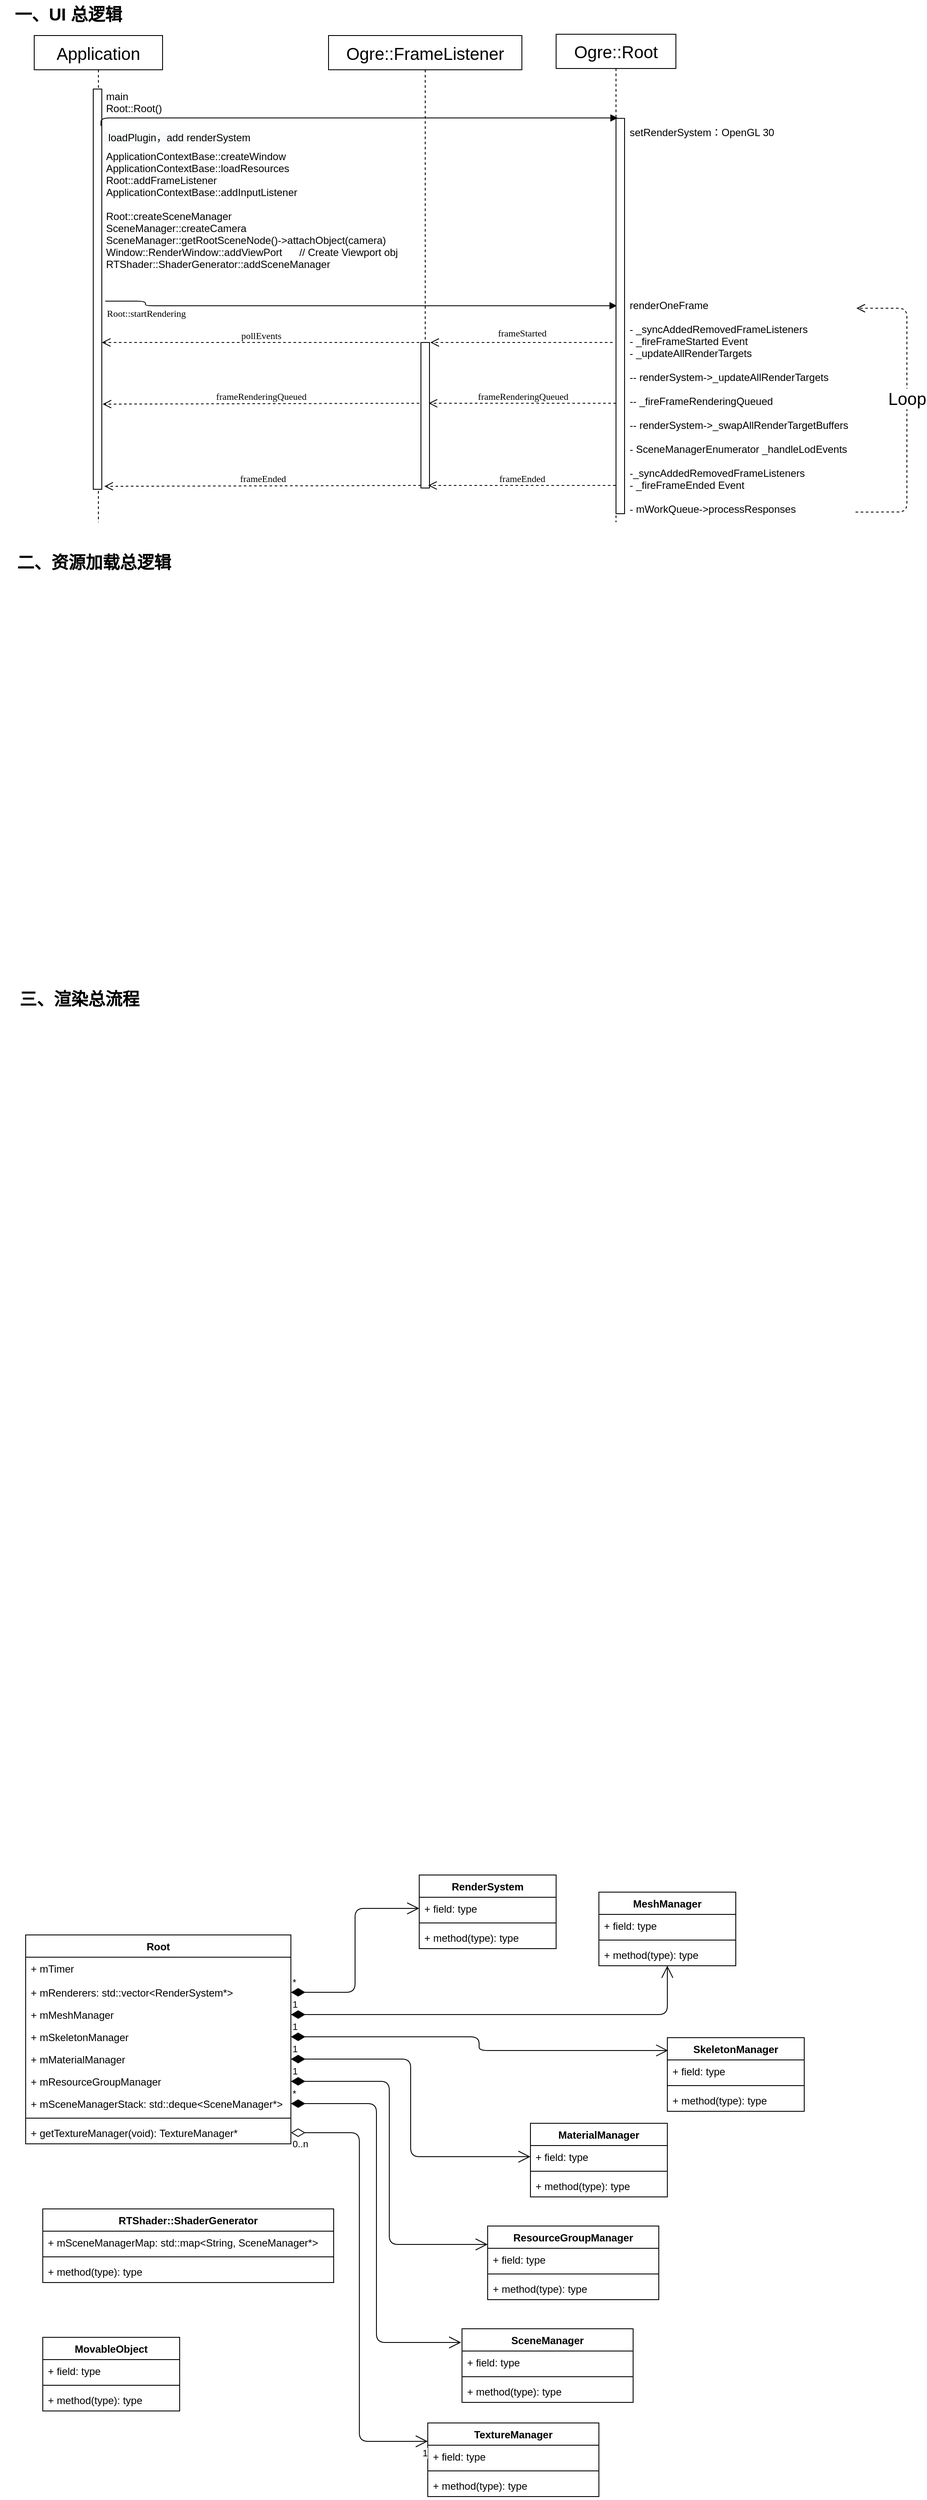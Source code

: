 <mxfile version="14.6.13" type="github">
  <diagram id="2uamDSMp3M37Ztlf-tgj" name="Page-1">
    <mxGraphModel dx="1138" dy="1933" grid="1" gridSize="10" guides="1" tooltips="1" connect="1" arrows="1" fold="1" page="1" pageScale="1" pageWidth="827" pageHeight="1169" math="0" shadow="0">
      <root>
        <mxCell id="0" />
        <mxCell id="1" parent="0" />
        <mxCell id="zWcjs0OMuB9KEEBCAnvX-1" value="Root" style="swimlane;fontStyle=1;align=center;verticalAlign=top;childLayout=stackLayout;horizontal=1;startSize=26;horizontalStack=0;resizeParent=1;resizeParentMax=0;resizeLast=0;collapsible=1;marginBottom=0;" parent="1" vertex="1">
          <mxGeometry x="50" y="1100" width="310" height="244" as="geometry">
            <mxRectangle x="20" y="160" width="60" height="26" as="alternateBounds" />
          </mxGeometry>
        </mxCell>
        <mxCell id="zWcjs0OMuB9KEEBCAnvX-6" value="+ mTimer" style="text;strokeColor=none;fillColor=none;align=left;verticalAlign=top;spacingLeft=4;spacingRight=4;overflow=hidden;rotatable=0;points=[[0,0.5],[1,0.5]];portConstraint=eastwest;" parent="zWcjs0OMuB9KEEBCAnvX-1" vertex="1">
          <mxGeometry y="26" width="310" height="28" as="geometry" />
        </mxCell>
        <mxCell id="zWcjs0OMuB9KEEBCAnvX-2" value="+ mRenderers: std::vector&lt;RenderSystem*&gt;" style="text;strokeColor=none;fillColor=none;align=left;verticalAlign=top;spacingLeft=4;spacingRight=4;overflow=hidden;rotatable=0;points=[[0,0.5],[1,0.5]];portConstraint=eastwest;" parent="zWcjs0OMuB9KEEBCAnvX-1" vertex="1">
          <mxGeometry y="54" width="310" height="26" as="geometry" />
        </mxCell>
        <mxCell id="zWcjs0OMuB9KEEBCAnvX-9" value="+ mMeshManager&#xa;" style="text;strokeColor=none;fillColor=none;align=left;verticalAlign=top;spacingLeft=4;spacingRight=4;overflow=hidden;rotatable=0;points=[[0,0.5],[1,0.5]];portConstraint=eastwest;" parent="zWcjs0OMuB9KEEBCAnvX-1" vertex="1">
          <mxGeometry y="80" width="310" height="26" as="geometry" />
        </mxCell>
        <mxCell id="zWcjs0OMuB9KEEBCAnvX-12" value="+ mSkeletonManager&#xa;" style="text;strokeColor=none;fillColor=none;align=left;verticalAlign=top;spacingLeft=4;spacingRight=4;overflow=hidden;rotatable=0;points=[[0,0.5],[1,0.5]];portConstraint=eastwest;" parent="zWcjs0OMuB9KEEBCAnvX-1" vertex="1">
          <mxGeometry y="106" width="310" height="26" as="geometry" />
        </mxCell>
        <mxCell id="zWcjs0OMuB9KEEBCAnvX-5" value="+ mMaterialManager&#xa;" style="text;strokeColor=none;fillColor=none;align=left;verticalAlign=top;spacingLeft=4;spacingRight=4;overflow=hidden;rotatable=0;points=[[0,0.5],[1,0.5]];portConstraint=eastwest;" parent="zWcjs0OMuB9KEEBCAnvX-1" vertex="1">
          <mxGeometry y="132" width="310" height="26" as="geometry" />
        </mxCell>
        <mxCell id="zWcjs0OMuB9KEEBCAnvX-8" value="+ mResourceGroupManager&#xa;" style="text;strokeColor=none;fillColor=none;align=left;verticalAlign=top;spacingLeft=4;spacingRight=4;overflow=hidden;rotatable=0;points=[[0,0.5],[1,0.5]];portConstraint=eastwest;" parent="zWcjs0OMuB9KEEBCAnvX-1" vertex="1">
          <mxGeometry y="158" width="310" height="26" as="geometry" />
        </mxCell>
        <mxCell id="zWcjs0OMuB9KEEBCAnvX-10" value="+ mSceneManagerStack: std::deque&lt;SceneManager*&gt;&#xa;" style="text;strokeColor=none;fillColor=none;align=left;verticalAlign=top;spacingLeft=4;spacingRight=4;overflow=hidden;rotatable=0;points=[[0,0.5],[1,0.5]];portConstraint=eastwest;" parent="zWcjs0OMuB9KEEBCAnvX-1" vertex="1">
          <mxGeometry y="184" width="310" height="26" as="geometry" />
        </mxCell>
        <mxCell id="zWcjs0OMuB9KEEBCAnvX-3" value="" style="line;strokeWidth=1;fillColor=none;align=left;verticalAlign=middle;spacingTop=-1;spacingLeft=3;spacingRight=3;rotatable=0;labelPosition=right;points=[];portConstraint=eastwest;" parent="zWcjs0OMuB9KEEBCAnvX-1" vertex="1">
          <mxGeometry y="210" width="310" height="8" as="geometry" />
        </mxCell>
        <mxCell id="zWcjs0OMuB9KEEBCAnvX-4" value="+ getTextureManager(void): TextureManager*" style="text;strokeColor=none;fillColor=none;align=left;verticalAlign=top;spacingLeft=4;spacingRight=4;overflow=hidden;rotatable=0;points=[[0,0.5],[1,0.5]];portConstraint=eastwest;" parent="zWcjs0OMuB9KEEBCAnvX-1" vertex="1">
          <mxGeometry y="218" width="310" height="26" as="geometry" />
        </mxCell>
        <mxCell id="zWcjs0OMuB9KEEBCAnvX-20" value="*" style="endArrow=open;html=1;endSize=12;startArrow=diamondThin;startSize=14;startFill=1;edgeStyle=orthogonalEdgeStyle;align=left;verticalAlign=bottom;entryX=0;entryY=0.5;entryDx=0;entryDy=0;" parent="1" source="zWcjs0OMuB9KEEBCAnvX-2" target="L6r7v4rmBGlz0XZG1nLP-13" edge="1">
          <mxGeometry x="-1" y="3" relative="1" as="geometry">
            <mxPoint x="350" y="1370" as="sourcePoint" />
            <mxPoint x="480" y="1009" as="targetPoint" />
          </mxGeometry>
        </mxCell>
        <mxCell id="L6r7v4rmBGlz0XZG1nLP-1" value="MeshManager" style="swimlane;fontStyle=1;align=center;verticalAlign=top;childLayout=stackLayout;horizontal=1;startSize=26;horizontalStack=0;resizeParent=1;resizeParentMax=0;resizeLast=0;collapsible=1;marginBottom=0;" parent="1" vertex="1">
          <mxGeometry x="720" y="1050" width="160" height="86" as="geometry" />
        </mxCell>
        <mxCell id="L6r7v4rmBGlz0XZG1nLP-2" value="+ field: type" style="text;strokeColor=none;fillColor=none;align=left;verticalAlign=top;spacingLeft=4;spacingRight=4;overflow=hidden;rotatable=0;points=[[0,0.5],[1,0.5]];portConstraint=eastwest;" parent="L6r7v4rmBGlz0XZG1nLP-1" vertex="1">
          <mxGeometry y="26" width="160" height="26" as="geometry" />
        </mxCell>
        <mxCell id="L6r7v4rmBGlz0XZG1nLP-3" value="" style="line;strokeWidth=1;fillColor=none;align=left;verticalAlign=middle;spacingTop=-1;spacingLeft=3;spacingRight=3;rotatable=0;labelPosition=right;points=[];portConstraint=eastwest;" parent="L6r7v4rmBGlz0XZG1nLP-1" vertex="1">
          <mxGeometry y="52" width="160" height="8" as="geometry" />
        </mxCell>
        <mxCell id="L6r7v4rmBGlz0XZG1nLP-4" value="+ method(type): type" style="text;strokeColor=none;fillColor=none;align=left;verticalAlign=top;spacingLeft=4;spacingRight=4;overflow=hidden;rotatable=0;points=[[0,0.5],[1,0.5]];portConstraint=eastwest;" parent="L6r7v4rmBGlz0XZG1nLP-1" vertex="1">
          <mxGeometry y="60" width="160" height="26" as="geometry" />
        </mxCell>
        <mxCell id="L6r7v4rmBGlz0XZG1nLP-5" value="1" style="endArrow=open;html=1;endSize=12;startArrow=diamondThin;startSize=14;startFill=1;edgeStyle=orthogonalEdgeStyle;align=left;verticalAlign=bottom;exitX=1;exitY=0.5;exitDx=0;exitDy=0;" parent="1" source="zWcjs0OMuB9KEEBCAnvX-9" target="L6r7v4rmBGlz0XZG1nLP-1" edge="1">
          <mxGeometry x="-1" y="3" relative="1" as="geometry">
            <mxPoint x="390" y="1270" as="sourcePoint" />
            <mxPoint x="550" y="1270" as="targetPoint" />
          </mxGeometry>
        </mxCell>
        <mxCell id="L6r7v4rmBGlz0XZG1nLP-6" value="MaterialManager" style="swimlane;fontStyle=1;align=center;verticalAlign=top;childLayout=stackLayout;horizontal=1;startSize=26;horizontalStack=0;resizeParent=1;resizeParentMax=0;resizeLast=0;collapsible=1;marginBottom=0;" parent="1" vertex="1">
          <mxGeometry x="640" y="1320" width="160" height="86" as="geometry" />
        </mxCell>
        <mxCell id="L6r7v4rmBGlz0XZG1nLP-7" value="+ field: type" style="text;strokeColor=none;fillColor=none;align=left;verticalAlign=top;spacingLeft=4;spacingRight=4;overflow=hidden;rotatable=0;points=[[0,0.5],[1,0.5]];portConstraint=eastwest;" parent="L6r7v4rmBGlz0XZG1nLP-6" vertex="1">
          <mxGeometry y="26" width="160" height="26" as="geometry" />
        </mxCell>
        <mxCell id="L6r7v4rmBGlz0XZG1nLP-8" value="" style="line;strokeWidth=1;fillColor=none;align=left;verticalAlign=middle;spacingTop=-1;spacingLeft=3;spacingRight=3;rotatable=0;labelPosition=right;points=[];portConstraint=eastwest;" parent="L6r7v4rmBGlz0XZG1nLP-6" vertex="1">
          <mxGeometry y="52" width="160" height="8" as="geometry" />
        </mxCell>
        <mxCell id="L6r7v4rmBGlz0XZG1nLP-9" value="+ method(type): type" style="text;strokeColor=none;fillColor=none;align=left;verticalAlign=top;spacingLeft=4;spacingRight=4;overflow=hidden;rotatable=0;points=[[0,0.5],[1,0.5]];portConstraint=eastwest;" parent="L6r7v4rmBGlz0XZG1nLP-6" vertex="1">
          <mxGeometry y="60" width="160" height="26" as="geometry" />
        </mxCell>
        <mxCell id="L6r7v4rmBGlz0XZG1nLP-10" value="1" style="endArrow=open;html=1;endSize=12;startArrow=diamondThin;startSize=14;startFill=1;edgeStyle=orthogonalEdgeStyle;align=left;verticalAlign=bottom;exitX=1;exitY=0.5;exitDx=0;exitDy=0;entryX=0;entryY=0.5;entryDx=0;entryDy=0;" parent="1" source="zWcjs0OMuB9KEEBCAnvX-5" target="L6r7v4rmBGlz0XZG1nLP-7" edge="1">
          <mxGeometry x="-1" y="3" relative="1" as="geometry">
            <mxPoint x="370" y="1203" as="sourcePoint" />
            <mxPoint x="500" y="1259" as="targetPoint" />
          </mxGeometry>
        </mxCell>
        <mxCell id="L6r7v4rmBGlz0XZG1nLP-12" value="RenderSystem" style="swimlane;fontStyle=1;align=center;verticalAlign=top;childLayout=stackLayout;horizontal=1;startSize=26;horizontalStack=0;resizeParent=1;resizeParentMax=0;resizeLast=0;collapsible=1;marginBottom=0;" parent="1" vertex="1">
          <mxGeometry x="510" y="1030" width="160" height="86" as="geometry" />
        </mxCell>
        <mxCell id="L6r7v4rmBGlz0XZG1nLP-13" value="+ field: type" style="text;strokeColor=none;fillColor=none;align=left;verticalAlign=top;spacingLeft=4;spacingRight=4;overflow=hidden;rotatable=0;points=[[0,0.5],[1,0.5]];portConstraint=eastwest;" parent="L6r7v4rmBGlz0XZG1nLP-12" vertex="1">
          <mxGeometry y="26" width="160" height="26" as="geometry" />
        </mxCell>
        <mxCell id="L6r7v4rmBGlz0XZG1nLP-14" value="" style="line;strokeWidth=1;fillColor=none;align=left;verticalAlign=middle;spacingTop=-1;spacingLeft=3;spacingRight=3;rotatable=0;labelPosition=right;points=[];portConstraint=eastwest;" parent="L6r7v4rmBGlz0XZG1nLP-12" vertex="1">
          <mxGeometry y="52" width="160" height="8" as="geometry" />
        </mxCell>
        <mxCell id="L6r7v4rmBGlz0XZG1nLP-15" value="+ method(type): type" style="text;strokeColor=none;fillColor=none;align=left;verticalAlign=top;spacingLeft=4;spacingRight=4;overflow=hidden;rotatable=0;points=[[0,0.5],[1,0.5]];portConstraint=eastwest;" parent="L6r7v4rmBGlz0XZG1nLP-12" vertex="1">
          <mxGeometry y="60" width="160" height="26" as="geometry" />
        </mxCell>
        <mxCell id="L6r7v4rmBGlz0XZG1nLP-16" value="SkeletonManager" style="swimlane;fontStyle=1;align=center;verticalAlign=top;childLayout=stackLayout;horizontal=1;startSize=26;horizontalStack=0;resizeParent=1;resizeParentMax=0;resizeLast=0;collapsible=1;marginBottom=0;" parent="1" vertex="1">
          <mxGeometry x="800" y="1220" width="160" height="86" as="geometry" />
        </mxCell>
        <mxCell id="L6r7v4rmBGlz0XZG1nLP-17" value="+ field: type" style="text;strokeColor=none;fillColor=none;align=left;verticalAlign=top;spacingLeft=4;spacingRight=4;overflow=hidden;rotatable=0;points=[[0,0.5],[1,0.5]];portConstraint=eastwest;" parent="L6r7v4rmBGlz0XZG1nLP-16" vertex="1">
          <mxGeometry y="26" width="160" height="26" as="geometry" />
        </mxCell>
        <mxCell id="L6r7v4rmBGlz0XZG1nLP-18" value="" style="line;strokeWidth=1;fillColor=none;align=left;verticalAlign=middle;spacingTop=-1;spacingLeft=3;spacingRight=3;rotatable=0;labelPosition=right;points=[];portConstraint=eastwest;" parent="L6r7v4rmBGlz0XZG1nLP-16" vertex="1">
          <mxGeometry y="52" width="160" height="8" as="geometry" />
        </mxCell>
        <mxCell id="L6r7v4rmBGlz0XZG1nLP-19" value="+ method(type): type" style="text;strokeColor=none;fillColor=none;align=left;verticalAlign=top;spacingLeft=4;spacingRight=4;overflow=hidden;rotatable=0;points=[[0,0.5],[1,0.5]];portConstraint=eastwest;" parent="L6r7v4rmBGlz0XZG1nLP-16" vertex="1">
          <mxGeometry y="60" width="160" height="26" as="geometry" />
        </mxCell>
        <mxCell id="L6r7v4rmBGlz0XZG1nLP-20" value="1" style="endArrow=open;html=1;endSize=12;startArrow=diamondThin;startSize=14;startFill=1;edgeStyle=orthogonalEdgeStyle;align=left;verticalAlign=bottom;exitX=1;exitY=0.5;exitDx=0;exitDy=0;entryX=0.006;entryY=0.174;entryDx=0;entryDy=0;entryPerimeter=0;" parent="1" source="zWcjs0OMuB9KEEBCAnvX-12" target="L6r7v4rmBGlz0XZG1nLP-16" edge="1">
          <mxGeometry x="-1" y="3" relative="1" as="geometry">
            <mxPoint x="370" y="1203" as="sourcePoint" />
            <mxPoint x="740" y="1153" as="targetPoint" />
          </mxGeometry>
        </mxCell>
        <mxCell id="L6r7v4rmBGlz0XZG1nLP-21" value="ResourceGroupManager" style="swimlane;fontStyle=1;align=center;verticalAlign=top;childLayout=stackLayout;horizontal=1;startSize=26;horizontalStack=0;resizeParent=1;resizeParentMax=0;resizeLast=0;collapsible=1;marginBottom=0;" parent="1" vertex="1">
          <mxGeometry x="590" y="1440" width="200" height="86" as="geometry" />
        </mxCell>
        <mxCell id="L6r7v4rmBGlz0XZG1nLP-22" value="+ field: type" style="text;strokeColor=none;fillColor=none;align=left;verticalAlign=top;spacingLeft=4;spacingRight=4;overflow=hidden;rotatable=0;points=[[0,0.5],[1,0.5]];portConstraint=eastwest;" parent="L6r7v4rmBGlz0XZG1nLP-21" vertex="1">
          <mxGeometry y="26" width="200" height="26" as="geometry" />
        </mxCell>
        <mxCell id="L6r7v4rmBGlz0XZG1nLP-23" value="" style="line;strokeWidth=1;fillColor=none;align=left;verticalAlign=middle;spacingTop=-1;spacingLeft=3;spacingRight=3;rotatable=0;labelPosition=right;points=[];portConstraint=eastwest;" parent="L6r7v4rmBGlz0XZG1nLP-21" vertex="1">
          <mxGeometry y="52" width="200" height="8" as="geometry" />
        </mxCell>
        <mxCell id="L6r7v4rmBGlz0XZG1nLP-24" value="+ method(type): type" style="text;strokeColor=none;fillColor=none;align=left;verticalAlign=top;spacingLeft=4;spacingRight=4;overflow=hidden;rotatable=0;points=[[0,0.5],[1,0.5]];portConstraint=eastwest;" parent="L6r7v4rmBGlz0XZG1nLP-21" vertex="1">
          <mxGeometry y="60" width="200" height="26" as="geometry" />
        </mxCell>
        <mxCell id="L6r7v4rmBGlz0XZG1nLP-26" value="1" style="endArrow=open;html=1;endSize=12;startArrow=diamondThin;startSize=14;startFill=1;edgeStyle=orthogonalEdgeStyle;align=left;verticalAlign=bottom;entryX=0;entryY=0.25;entryDx=0;entryDy=0;" parent="1" source="zWcjs0OMuB9KEEBCAnvX-8" target="L6r7v4rmBGlz0XZG1nLP-21" edge="1">
          <mxGeometry x="-1" y="3" relative="1" as="geometry">
            <mxPoint x="363" y="1265" as="sourcePoint" />
            <mxPoint x="520" y="1490" as="targetPoint" />
          </mxGeometry>
        </mxCell>
        <mxCell id="L6r7v4rmBGlz0XZG1nLP-27" value="SceneManager" style="swimlane;fontStyle=1;align=center;verticalAlign=top;childLayout=stackLayout;horizontal=1;startSize=26;horizontalStack=0;resizeParent=1;resizeParentMax=0;resizeLast=0;collapsible=1;marginBottom=0;" parent="1" vertex="1">
          <mxGeometry x="560" y="1560" width="200" height="86" as="geometry" />
        </mxCell>
        <mxCell id="L6r7v4rmBGlz0XZG1nLP-28" value="+ field: type" style="text;strokeColor=none;fillColor=none;align=left;verticalAlign=top;spacingLeft=4;spacingRight=4;overflow=hidden;rotatable=0;points=[[0,0.5],[1,0.5]];portConstraint=eastwest;" parent="L6r7v4rmBGlz0XZG1nLP-27" vertex="1">
          <mxGeometry y="26" width="200" height="26" as="geometry" />
        </mxCell>
        <mxCell id="L6r7v4rmBGlz0XZG1nLP-29" value="" style="line;strokeWidth=1;fillColor=none;align=left;verticalAlign=middle;spacingTop=-1;spacingLeft=3;spacingRight=3;rotatable=0;labelPosition=right;points=[];portConstraint=eastwest;" parent="L6r7v4rmBGlz0XZG1nLP-27" vertex="1">
          <mxGeometry y="52" width="200" height="8" as="geometry" />
        </mxCell>
        <mxCell id="L6r7v4rmBGlz0XZG1nLP-30" value="+ method(type): type" style="text;strokeColor=none;fillColor=none;align=left;verticalAlign=top;spacingLeft=4;spacingRight=4;overflow=hidden;rotatable=0;points=[[0,0.5],[1,0.5]];portConstraint=eastwest;" parent="L6r7v4rmBGlz0XZG1nLP-27" vertex="1">
          <mxGeometry y="60" width="200" height="26" as="geometry" />
        </mxCell>
        <mxCell id="L6r7v4rmBGlz0XZG1nLP-31" value="*" style="endArrow=open;html=1;endSize=12;startArrow=diamondThin;startSize=14;startFill=1;edgeStyle=orthogonalEdgeStyle;align=left;verticalAlign=bottom;entryX=-0.005;entryY=0.186;entryDx=0;entryDy=0;exitX=1;exitY=0.5;exitDx=0;exitDy=0;entryPerimeter=0;" parent="1" source="zWcjs0OMuB9KEEBCAnvX-10" target="L6r7v4rmBGlz0XZG1nLP-27" edge="1">
          <mxGeometry x="-1" y="3" relative="1" as="geometry">
            <mxPoint x="370" y="1281" as="sourcePoint" />
            <mxPoint x="600" y="1471.5" as="targetPoint" />
          </mxGeometry>
        </mxCell>
        <mxCell id="jB5qyqG0pWGTz93OIbAg-5" value="MovableObject" style="swimlane;fontStyle=1;align=center;verticalAlign=top;childLayout=stackLayout;horizontal=1;startSize=26;horizontalStack=0;resizeParent=1;resizeParentMax=0;resizeLast=0;collapsible=1;marginBottom=0;fillColor=#ffffff;" vertex="1" parent="1">
          <mxGeometry x="70" y="1570" width="160" height="86" as="geometry" />
        </mxCell>
        <mxCell id="jB5qyqG0pWGTz93OIbAg-6" value="+ field: type" style="text;strokeColor=none;fillColor=none;align=left;verticalAlign=top;spacingLeft=4;spacingRight=4;overflow=hidden;rotatable=0;points=[[0,0.5],[1,0.5]];portConstraint=eastwest;" vertex="1" parent="jB5qyqG0pWGTz93OIbAg-5">
          <mxGeometry y="26" width="160" height="26" as="geometry" />
        </mxCell>
        <mxCell id="jB5qyqG0pWGTz93OIbAg-7" value="" style="line;strokeWidth=1;fillColor=none;align=left;verticalAlign=middle;spacingTop=-1;spacingLeft=3;spacingRight=3;rotatable=0;labelPosition=right;points=[];portConstraint=eastwest;" vertex="1" parent="jB5qyqG0pWGTz93OIbAg-5">
          <mxGeometry y="52" width="160" height="8" as="geometry" />
        </mxCell>
        <mxCell id="jB5qyqG0pWGTz93OIbAg-8" value="+ method(type): type" style="text;strokeColor=none;fillColor=none;align=left;verticalAlign=top;spacingLeft=4;spacingRight=4;overflow=hidden;rotatable=0;points=[[0,0.5],[1,0.5]];portConstraint=eastwest;" vertex="1" parent="jB5qyqG0pWGTz93OIbAg-5">
          <mxGeometry y="60" width="160" height="26" as="geometry" />
        </mxCell>
        <mxCell id="jB5qyqG0pWGTz93OIbAg-9" value="TextureManager" style="swimlane;fontStyle=1;align=center;verticalAlign=top;childLayout=stackLayout;horizontal=1;startSize=26;horizontalStack=0;resizeParent=1;resizeParentMax=0;resizeLast=0;collapsible=1;marginBottom=0;" vertex="1" parent="1">
          <mxGeometry x="520" y="1670" width="200" height="86" as="geometry" />
        </mxCell>
        <mxCell id="jB5qyqG0pWGTz93OIbAg-10" value="+ field: type" style="text;strokeColor=none;fillColor=none;align=left;verticalAlign=top;spacingLeft=4;spacingRight=4;overflow=hidden;rotatable=0;points=[[0,0.5],[1,0.5]];portConstraint=eastwest;" vertex="1" parent="jB5qyqG0pWGTz93OIbAg-9">
          <mxGeometry y="26" width="200" height="26" as="geometry" />
        </mxCell>
        <mxCell id="jB5qyqG0pWGTz93OIbAg-11" value="" style="line;strokeWidth=1;fillColor=none;align=left;verticalAlign=middle;spacingTop=-1;spacingLeft=3;spacingRight=3;rotatable=0;labelPosition=right;points=[];portConstraint=eastwest;" vertex="1" parent="jB5qyqG0pWGTz93OIbAg-9">
          <mxGeometry y="52" width="200" height="8" as="geometry" />
        </mxCell>
        <mxCell id="jB5qyqG0pWGTz93OIbAg-12" value="+ method(type): type" style="text;strokeColor=none;fillColor=none;align=left;verticalAlign=top;spacingLeft=4;spacingRight=4;overflow=hidden;rotatable=0;points=[[0,0.5],[1,0.5]];portConstraint=eastwest;" vertex="1" parent="jB5qyqG0pWGTz93OIbAg-9">
          <mxGeometry y="60" width="200" height="26" as="geometry" />
        </mxCell>
        <mxCell id="jB5qyqG0pWGTz93OIbAg-15" value="" style="endArrow=open;html=1;endSize=12;startArrow=diamondThin;startSize=14;startFill=0;edgeStyle=orthogonalEdgeStyle;exitX=1;exitY=0.5;exitDx=0;exitDy=0;entryX=0;entryY=0.25;entryDx=0;entryDy=0;" edge="1" parent="1" source="zWcjs0OMuB9KEEBCAnvX-4" target="jB5qyqG0pWGTz93OIbAg-9">
          <mxGeometry relative="1" as="geometry">
            <mxPoint x="210" y="1530" as="sourcePoint" />
            <mxPoint x="370" y="1530" as="targetPoint" />
          </mxGeometry>
        </mxCell>
        <mxCell id="jB5qyqG0pWGTz93OIbAg-16" value="0..n" style="edgeLabel;resizable=0;html=1;align=left;verticalAlign=top;" connectable="0" vertex="1" parent="jB5qyqG0pWGTz93OIbAg-15">
          <mxGeometry x="-1" relative="1" as="geometry" />
        </mxCell>
        <mxCell id="jB5qyqG0pWGTz93OIbAg-17" value="1" style="edgeLabel;resizable=0;html=1;align=right;verticalAlign=top;" connectable="0" vertex="1" parent="jB5qyqG0pWGTz93OIbAg-15">
          <mxGeometry x="1" relative="1" as="geometry" />
        </mxCell>
        <mxCell id="jB5qyqG0pWGTz93OIbAg-35" value="RTShader::ShaderGenerator" style="swimlane;fontStyle=1;align=center;verticalAlign=top;childLayout=stackLayout;horizontal=1;startSize=26;horizontalStack=0;resizeParent=1;resizeParentMax=0;resizeLast=0;collapsible=1;marginBottom=0;fillColor=#ffffff;" vertex="1" parent="1">
          <mxGeometry x="70" y="1420" width="340" height="86" as="geometry" />
        </mxCell>
        <mxCell id="jB5qyqG0pWGTz93OIbAg-36" value="+ mSceneManagerMap: std::map&lt;String, SceneManager*&gt;  " style="text;strokeColor=none;fillColor=none;align=left;verticalAlign=top;spacingLeft=4;spacingRight=4;overflow=hidden;rotatable=0;points=[[0,0.5],[1,0.5]];portConstraint=eastwest;" vertex="1" parent="jB5qyqG0pWGTz93OIbAg-35">
          <mxGeometry y="26" width="340" height="26" as="geometry" />
        </mxCell>
        <mxCell id="jB5qyqG0pWGTz93OIbAg-37" value="" style="line;strokeWidth=1;fillColor=none;align=left;verticalAlign=middle;spacingTop=-1;spacingLeft=3;spacingRight=3;rotatable=0;labelPosition=right;points=[];portConstraint=eastwest;" vertex="1" parent="jB5qyqG0pWGTz93OIbAg-35">
          <mxGeometry y="52" width="340" height="8" as="geometry" />
        </mxCell>
        <mxCell id="jB5qyqG0pWGTz93OIbAg-38" value="+ method(type): type" style="text;strokeColor=none;fillColor=none;align=left;verticalAlign=top;spacingLeft=4;spacingRight=4;overflow=hidden;rotatable=0;points=[[0,0.5],[1,0.5]];portConstraint=eastwest;" vertex="1" parent="jB5qyqG0pWGTz93OIbAg-35">
          <mxGeometry y="60" width="340" height="26" as="geometry" />
        </mxCell>
        <mxCell id="jB5qyqG0pWGTz93OIbAg-59" value="Application" style="shape=umlLifeline;perimeter=lifelinePerimeter;whiteSpace=wrap;html=1;container=1;collapsible=0;recursiveResize=0;outlineConnect=0;fontSize=20;fillColor=#ffffff;align=center;" vertex="1" parent="1">
          <mxGeometry x="60" y="-1118.5" width="150" height="568.5" as="geometry" />
        </mxCell>
        <mxCell id="jB5qyqG0pWGTz93OIbAg-61" value="" style="html=1;points=[];perimeter=orthogonalPerimeter;fontSize=12;fillColor=#ffffff;align=center;" vertex="1" parent="jB5qyqG0pWGTz93OIbAg-59">
          <mxGeometry x="69" y="62.5" width="10" height="467.5" as="geometry" />
        </mxCell>
        <mxCell id="jB5qyqG0pWGTz93OIbAg-62" value="main&#xa;Root::Root()&#xa;&#xa;&#xa;&#xa;ApplicationContextBase::createWindow&#xa;ApplicationContextBase::loadResources&#xa;Root::addFrameListener&#xa;ApplicationContextBase::addInputListener&#xa;&#xa;Root::createSceneManager&#xa;SceneManager::createCamera&#xa;SceneManager::getRootSceneNode()-&gt;attachObject(camera)&#xa;Window::RenderWindow::addViewPort      // Create Viewport obj&#xa;RTShader::ShaderGenerator::addSceneManager" style="text;align=left;fontStyle=0;verticalAlign=middle;spacingLeft=3;spacingRight=3;rotatable=0;points=[[0,0.5],[1,0.5]];portConstraint=eastwest;fontSize=12;fillColor=none;" vertex="1" parent="1">
          <mxGeometry x="139" y="-1065" width="350" height="230" as="geometry" />
        </mxCell>
        <mxCell id="jB5qyqG0pWGTz93OIbAg-63" value="Ogre::FrameListener" style="shape=umlLifeline;perimeter=lifelinePerimeter;whiteSpace=wrap;html=1;container=1;collapsible=0;recursiveResize=0;outlineConnect=0;fontSize=20;fillColor=#ffffff;align=center;" vertex="1" parent="1">
          <mxGeometry x="404" y="-1118.5" width="226" height="438.5" as="geometry" />
        </mxCell>
        <mxCell id="jB5qyqG0pWGTz93OIbAg-65" value="Ogre::Root" style="shape=umlLifeline;perimeter=lifelinePerimeter;whiteSpace=wrap;html=1;container=1;collapsible=0;recursiveResize=0;outlineConnect=0;fontSize=20;fillColor=#ffffff;align=center;" vertex="1" parent="1">
          <mxGeometry x="670" y="-1120" width="140" height="570" as="geometry" />
        </mxCell>
        <mxCell id="jB5qyqG0pWGTz93OIbAg-64" value="" style="html=1;points=[];perimeter=orthogonalPerimeter;fontSize=12;fillColor=#ffffff;align=center;" vertex="1" parent="1">
          <mxGeometry x="512" y="-760" width="10" height="170" as="geometry" />
        </mxCell>
        <mxCell id="jB5qyqG0pWGTz93OIbAg-68" value="&lt;span style=&quot;font-family: &amp;#34;menlo&amp;#34; ; font-size: 11px&quot;&gt;Root::startRendering&lt;/span&gt;" style="endArrow=block;endFill=1;html=1;edgeStyle=orthogonalEdgeStyle;align=left;verticalAlign=top;fontSize=12;fontColor=#000000;entryX=0.1;entryY=0.474;entryDx=0;entryDy=0;entryPerimeter=0;exitX=1.4;exitY=0.53;exitDx=0;exitDy=0;exitPerimeter=0;" edge="1" parent="1" source="jB5qyqG0pWGTz93OIbAg-61" target="jB5qyqG0pWGTz93OIbAg-75">
          <mxGeometry x="-1" relative="1" as="geometry">
            <mxPoint x="150" y="-810" as="sourcePoint" />
            <mxPoint x="741" y="-828.04" as="targetPoint" />
            <Array as="points">
              <mxPoint x="190" y="-808" />
              <mxPoint x="190" y="-803" />
            </Array>
          </mxGeometry>
        </mxCell>
        <mxCell id="jB5qyqG0pWGTz93OIbAg-70" value="一、UI 总逻辑" style="text;align=center;fontStyle=1;verticalAlign=middle;spacingLeft=3;spacingRight=3;strokeColor=none;rotatable=0;points=[[0,0.5],[1,0.5]];portConstraint=eastwest;fontSize=20;fontColor=#000000;fillColor=#ffffff;" vertex="1" parent="1">
          <mxGeometry x="20" y="-1160" width="160" height="30" as="geometry" />
        </mxCell>
        <mxCell id="jB5qyqG0pWGTz93OIbAg-73" value="&lt;span style=&quot;background-color: rgb(248 , 249 , 250)&quot;&gt;&amp;nbsp; loadPlugin，add renderSystem&lt;br&gt;&lt;/span&gt;" style="endArrow=block;endFill=1;html=1;edgeStyle=orthogonalEdgeStyle;align=left;verticalAlign=top;fontSize=12;fontColor=#000000;exitX=0.9;exitY=0.092;exitDx=0;exitDy=0;exitPerimeter=0;entryX=0.2;entryY=-0.001;entryDx=0;entryDy=0;entryPerimeter=0;" edge="1" parent="1" source="jB5qyqG0pWGTz93OIbAg-61" target="jB5qyqG0pWGTz93OIbAg-75">
          <mxGeometry x="-1" relative="1" as="geometry">
            <mxPoint x="136" y="-1017" as="sourcePoint" />
            <mxPoint x="760" y="-1012" as="targetPoint" />
            <Array as="points">
              <mxPoint x="138" y="-1022" />
            </Array>
          </mxGeometry>
        </mxCell>
        <mxCell id="jB5qyqG0pWGTz93OIbAg-75" value="" style="html=1;points=[];perimeter=orthogonalPerimeter;fontSize=12;fillColor=#ffffff;align=center;" vertex="1" parent="1">
          <mxGeometry x="740" y="-1021.75" width="10" height="461.75" as="geometry" />
        </mxCell>
        <mxCell id="jB5qyqG0pWGTz93OIbAg-76" value="setRenderSystem：OpenGL 30" style="text;align=left;fontStyle=0;verticalAlign=middle;spacingLeft=3;spacingRight=3;rotatable=0;points=[[0,0.5],[1,0.5]];portConstraint=eastwest;fontSize=12;fillColor=none;" vertex="1" parent="1">
          <mxGeometry x="751" y="-1021.75" width="190" height="31.75" as="geometry" />
        </mxCell>
        <mxCell id="jB5qyqG0pWGTz93OIbAg-77" value="renderOneFrame&#xa;&#xa;- _syncAddedRemovedFrameListeners&#xa;- _fireFrameStarted Event&#xa;- _updateAllRenderTargets&#xa;&#xa;-- renderSystem-&gt;_updateAllRenderTargets&#xa;&#xa;-- _fireFrameRenderingQueued&#xa;&#xa;-- renderSystem-&gt;_swapAllRenderTargetBuffers&#xa;&#xa;- SceneManagerEnumerator _handleLodEvents&#xa;&#xa;-_syncAddedRemovedFrameListeners&#xa;- _fireFrameEnded Event&#xa;&#xa;- mWorkQueue-&gt;processResponses" style="text;align=left;fontStyle=0;verticalAlign=middle;spacingLeft=3;spacingRight=3;rotatable=0;points=[[0,0.5],[1,0.5]];portConstraint=eastwest;fontSize=12;fillColor=none;" vertex="1" parent="1">
          <mxGeometry x="751" y="-820" width="269" height="270" as="geometry" />
        </mxCell>
        <mxCell id="jB5qyqG0pWGTz93OIbAg-87" value="&lt;span style=&quot;font-family: menlo; font-size: 11px; text-align: right;&quot;&gt;frameStarted&lt;/span&gt;" style="html=1;verticalAlign=bottom;endArrow=open;dashed=1;endSize=8;fontSize=20;align=center;entryX=1.1;entryY=0;entryDx=0;entryDy=0;entryPerimeter=0;" edge="1" parent="1" target="jB5qyqG0pWGTz93OIbAg-64">
          <mxGeometry relative="1" as="geometry">
            <mxPoint x="736" y="-760" as="sourcePoint" />
            <mxPoint x="530" y="-740" as="targetPoint" />
          </mxGeometry>
        </mxCell>
        <mxCell id="jB5qyqG0pWGTz93OIbAg-88" value="&lt;p style=&quot;margin: 0px; font-stretch: normal; font-size: 11px; line-height: normal; font-family: menlo;&quot;&gt;pollEvents&lt;/p&gt;" style="html=1;verticalAlign=bottom;endArrow=open;dashed=1;endSize=8;fontSize=20;align=center;entryX=1;entryY=0.059;entryDx=0;entryDy=0;entryPerimeter=0;" edge="1" parent="1">
          <mxGeometry relative="1" as="geometry">
            <mxPoint x="510" y="-760" as="sourcePoint" />
            <mxPoint x="139" y="-760" as="targetPoint" />
          </mxGeometry>
        </mxCell>
        <mxCell id="jB5qyqG0pWGTz93OIbAg-90" value="&lt;p style=&quot;margin: 0px; font-stretch: normal; font-size: 11px; line-height: normal; font-family: menlo;&quot;&gt;frameRenderingQueued&lt;/p&gt;" style="html=1;verticalAlign=bottom;endArrow=open;dashed=1;endSize=8;fontSize=20;align=center;entryX=0.9;entryY=0.381;entryDx=0;entryDy=0;entryPerimeter=0;" edge="1" parent="1">
          <mxGeometry relative="1" as="geometry">
            <mxPoint x="740" y="-689" as="sourcePoint" />
            <mxPoint x="521" y="-688.99" as="targetPoint" />
          </mxGeometry>
        </mxCell>
        <mxCell id="jB5qyqG0pWGTz93OIbAg-91" value="&lt;p style=&quot;margin: 0px; font-stretch: normal; font-size: 11px; line-height: normal; font-family: menlo;&quot;&gt;frameRenderingQueued&lt;/p&gt;" style="html=1;verticalAlign=bottom;endArrow=open;dashed=1;endSize=8;fontSize=20;align=center;" edge="1" parent="1">
          <mxGeometry relative="1" as="geometry">
            <mxPoint x="510" y="-689" as="sourcePoint" />
            <mxPoint x="140" y="-688" as="targetPoint" />
          </mxGeometry>
        </mxCell>
        <mxCell id="jB5qyqG0pWGTz93OIbAg-92" value="&lt;p style=&quot;margin: 0px; font-stretch: normal; font-size: 11px; line-height: normal; font-family: menlo;&quot;&gt;frameEnded&lt;/p&gt;" style="html=1;verticalAlign=bottom;endArrow=open;dashed=1;endSize=8;fontSize=20;align=center;entryX=0.9;entryY=0.381;entryDx=0;entryDy=0;entryPerimeter=0;" edge="1" parent="1">
          <mxGeometry relative="1" as="geometry">
            <mxPoint x="739.5" y="-593" as="sourcePoint" />
            <mxPoint x="520.5" y="-592.99" as="targetPoint" />
          </mxGeometry>
        </mxCell>
        <mxCell id="jB5qyqG0pWGTz93OIbAg-94" value="&lt;p style=&quot;margin: 0px ; font-stretch: normal ; font-size: 11px ; line-height: normal ; font-family: &amp;#34;menlo&amp;#34;&quot;&gt;frameEnded&lt;/p&gt;" style="html=1;verticalAlign=bottom;endArrow=open;dashed=1;endSize=8;fontSize=20;align=center;" edge="1" parent="1">
          <mxGeometry relative="1" as="geometry">
            <mxPoint x="512" y="-593" as="sourcePoint" />
            <mxPoint x="142" y="-592" as="targetPoint" />
          </mxGeometry>
        </mxCell>
        <mxCell id="jB5qyqG0pWGTz93OIbAg-95" value="Loop" style="html=1;verticalAlign=bottom;endArrow=open;dashed=1;endSize=8;fontSize=20;fontColor=#000000;align=center;exitX=1;exitY=0.956;exitDx=0;exitDy=0;exitPerimeter=0;" edge="1" parent="1" source="jB5qyqG0pWGTz93OIbAg-77">
          <mxGeometry relative="1" as="geometry">
            <mxPoint x="1130" y="-560" as="sourcePoint" />
            <mxPoint x="1021" y="-800" as="targetPoint" />
            <Array as="points">
              <mxPoint x="1080" y="-562" />
              <mxPoint x="1080" y="-800" />
            </Array>
          </mxGeometry>
        </mxCell>
        <mxCell id="jB5qyqG0pWGTz93OIbAg-96" value="二、资源加载总逻辑" style="text;align=center;fontStyle=1;verticalAlign=middle;spacingLeft=3;spacingRight=3;strokeColor=none;rotatable=0;points=[[0,0.5],[1,0.5]];portConstraint=eastwest;fontSize=20;fontColor=#000000;fillColor=#ffffff;" vertex="1" parent="1">
          <mxGeometry x="50" y="-520" width="160" height="30" as="geometry" />
        </mxCell>
        <mxCell id="jB5qyqG0pWGTz93OIbAg-97" value="三、渲染总流程" style="text;align=center;fontStyle=1;verticalAlign=middle;spacingLeft=3;spacingRight=3;strokeColor=none;rotatable=0;points=[[0,0.5],[1,0.5]];portConstraint=eastwest;fontSize=20;fontColor=#000000;fillColor=#ffffff;" vertex="1" parent="1">
          <mxGeometry x="33" y="-10" width="160" height="30" as="geometry" />
        </mxCell>
      </root>
    </mxGraphModel>
  </diagram>
</mxfile>
